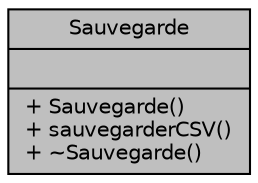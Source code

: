 digraph "Sauvegarde"
{
 // INTERACTIVE_SVG=YES
  bgcolor="transparent";
  edge [fontname="Helvetica",fontsize="10",labelfontname="Helvetica",labelfontsize="10"];
  node [fontname="Helvetica",fontsize="10",shape=record];
  Node1 [label="{Sauvegarde\n||+ Sauvegarde()\l+ sauvegarderCSV()\l+ ~Sauvegarde()\l}",height=0.2,width=0.4,color="black", fillcolor="grey75", style="filled", fontcolor="black"];
}
